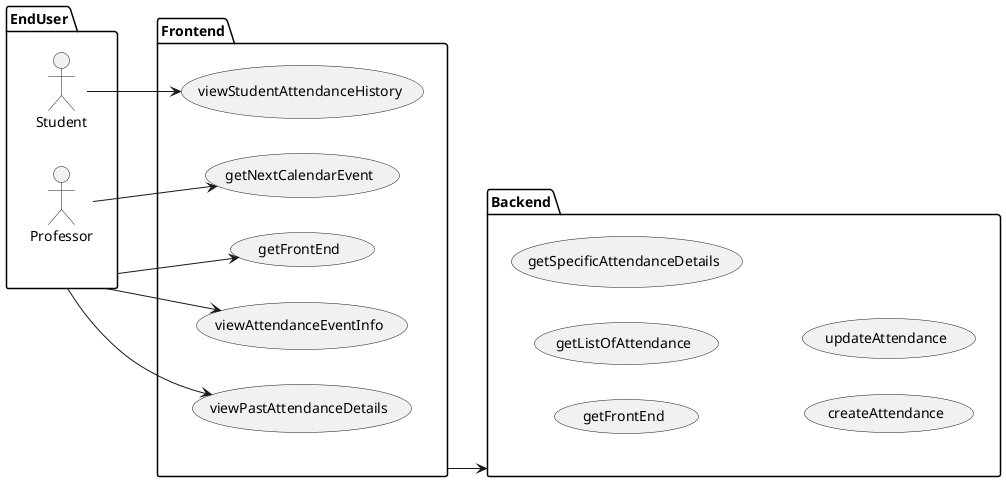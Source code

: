 @startuml
left to right direction
package EndUser as eu {
  actor Student as s
  actor Professor as p
}

package Frontend as f {
  usecase getFrontEnd as gfef
  usecase getNextCalendarEvent
  usecase viewPastAttendanceDetails
  usecase viewStudentAttendanceHistory
  usecase viewAttendanceEventInfo
}
package Backend as b {
  usecase getFrontEnd as gfeb
  usecase getListOfAttendance
  usecase getSpecificAttendanceDetails
  usecase createAttendance
  usecase updateAttendance
}

eu --> gfef
eu --> viewPastAttendanceDetails
eu --> viewAttendanceEventInfo
f --> b
p --> getNextCalendarEvent
s --> viewStudentAttendanceHistory

' https://drive.google.com/file/d/1ZYJXdoOj6T9bQgT7WwyhouoTLyuADQRH/view?usp=sharing
@enduml